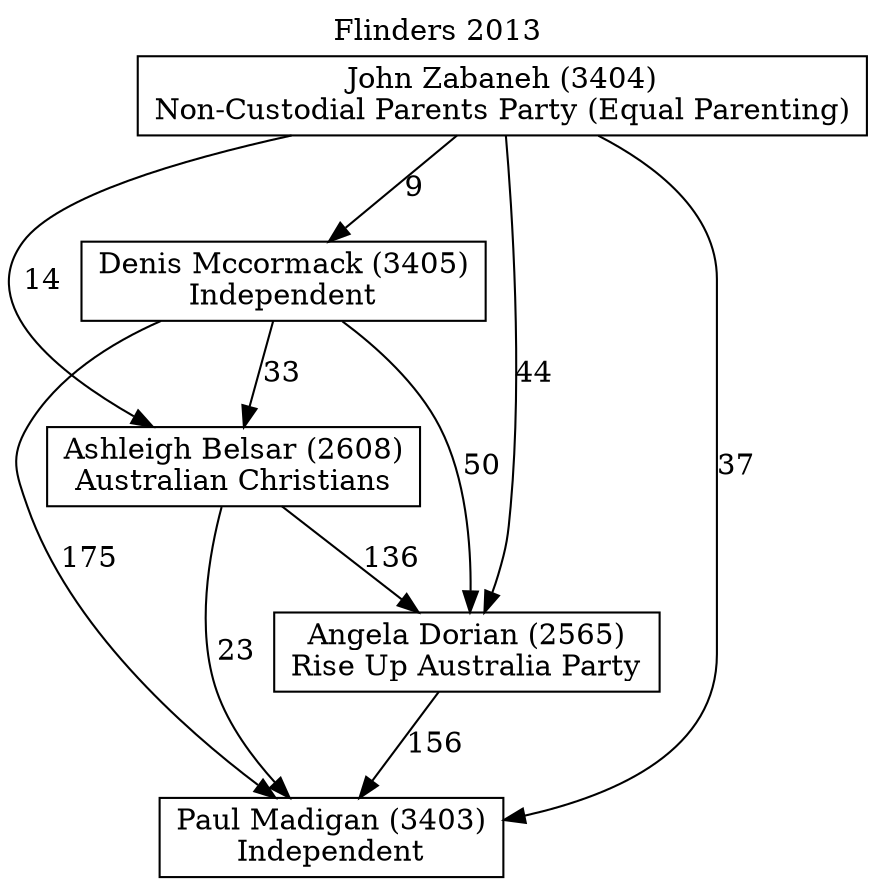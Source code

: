 // House preference flow
digraph "Paul Madigan (3403)_Flinders_2013" {
	graph [label="Flinders 2013" labelloc=t mclimit=10]
	node [shape=box]
	"Paul Madigan (3403)" [label="Paul Madigan (3403)
Independent"]
	"Angela Dorian (2565)" [label="Angela Dorian (2565)
Rise Up Australia Party"]
	"Ashleigh Belsar (2608)" [label="Ashleigh Belsar (2608)
Australian Christians"]
	"Denis Mccormack (3405)" [label="Denis Mccormack (3405)
Independent"]
	"John Zabaneh (3404)" [label="John Zabaneh (3404)
Non-Custodial Parents Party (Equal Parenting)"]
	"Angela Dorian (2565)" -> "Paul Madigan (3403)" [label=156]
	"Ashleigh Belsar (2608)" -> "Angela Dorian (2565)" [label=136]
	"Denis Mccormack (3405)" -> "Ashleigh Belsar (2608)" [label=33]
	"John Zabaneh (3404)" -> "Denis Mccormack (3405)" [label=9]
	"Ashleigh Belsar (2608)" -> "Paul Madigan (3403)" [label=23]
	"Denis Mccormack (3405)" -> "Paul Madigan (3403)" [label=175]
	"John Zabaneh (3404)" -> "Paul Madigan (3403)" [label=37]
	"John Zabaneh (3404)" -> "Ashleigh Belsar (2608)" [label=14]
	"Denis Mccormack (3405)" -> "Angela Dorian (2565)" [label=50]
	"John Zabaneh (3404)" -> "Angela Dorian (2565)" [label=44]
}
